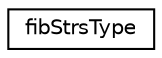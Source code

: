 digraph "Graphical Class Hierarchy"
{
 // LATEX_PDF_SIZE
  edge [fontname="Helvetica",fontsize="10",labelfontname="Helvetica",labelfontsize="10"];
  node [fontname="Helvetica",fontsize="10",shape=record];
  rankdir="LR";
  Node0 [label="fibStrsType",height=0.2,width=0.4,color="black", fillcolor="white", style="filled",URL="$classfib_strs_type.html",tooltip=" "];
}
